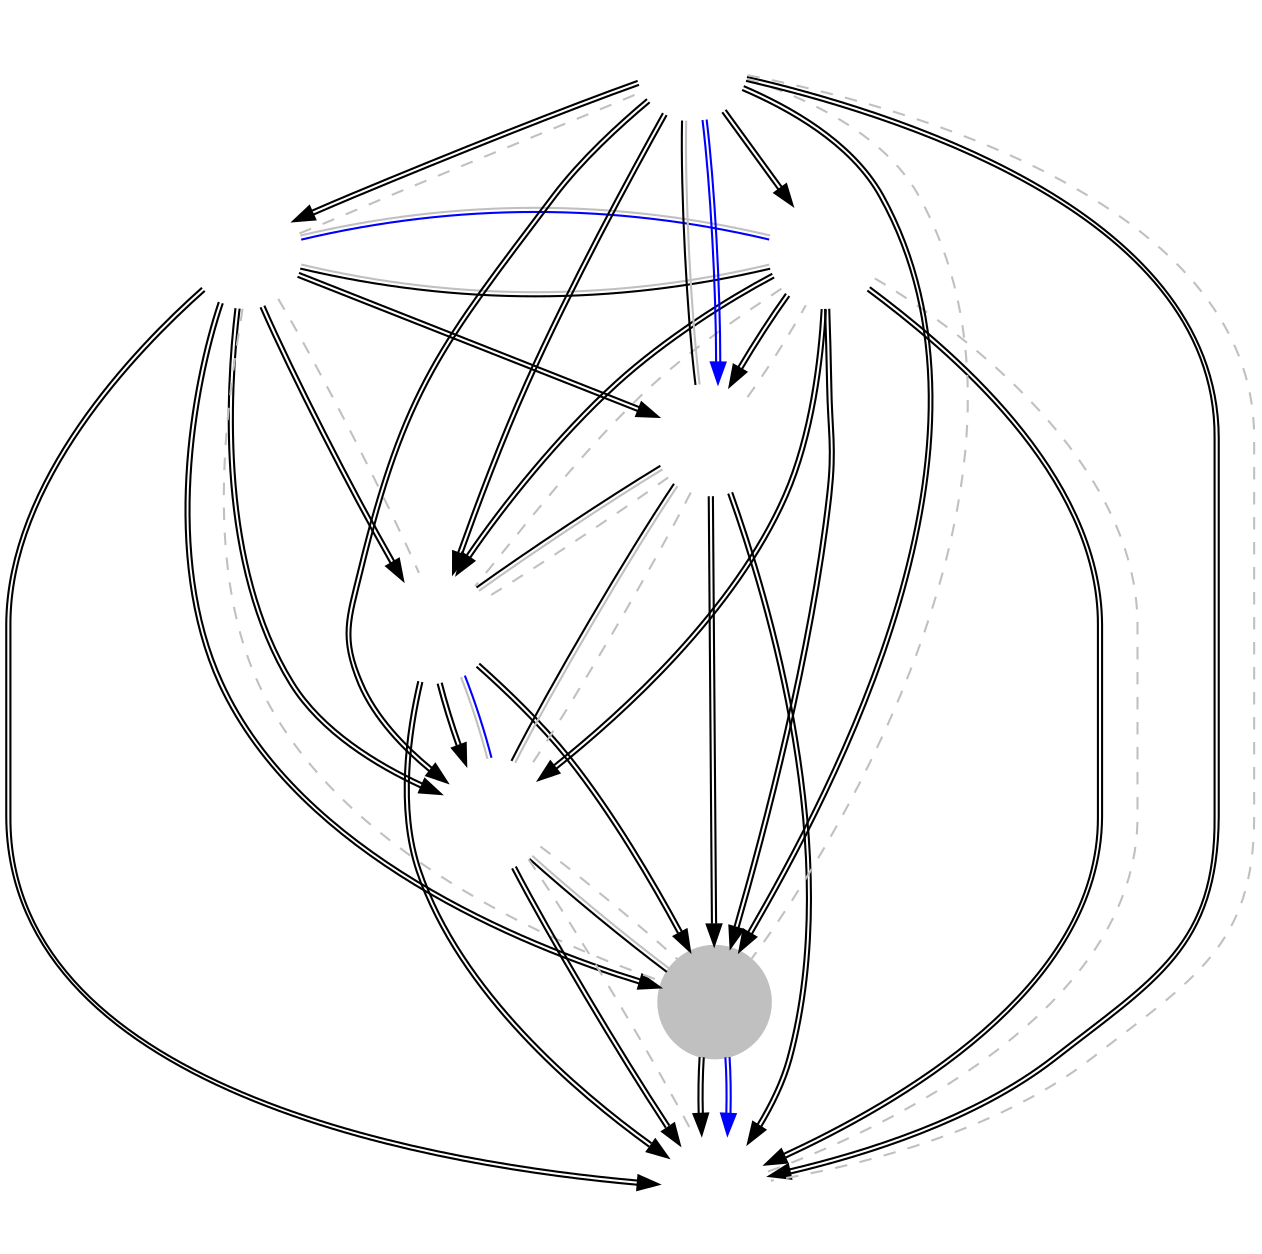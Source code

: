// vim: set ts=5 sw=5:
digraph CN {
	node [shape=circle fixedsize=true width=.75 label="" color="white"];
	imagepath="logos/";
	CE	[ image="ce.png" ]
	eStar	[ image="estar-gaming.png" ]
	RPG	[ image="rpg.png" ]
	SOA	[ image="start-over-again.png" ]
	HL	[ image="hots-lady.png" ]
	SPT	[ image="super-perfect-team.png" ]
	KT	[ image="kt.png" style="filled" color="gray" ]
	WKG	[ image="wkg.png" ]

	/* Phase 1 Aggregates */
//	CE	->	eStar	[ color="lightgray:lightgray:lightgray" ]
//	CE	->	RPG	[ color="lightgray:lightgray" ]
//	CE	->	SOA	[ color="lightgray:lightgray:lightgray" ]
//	CE	->	HL	[ color="lightgray:lightgray:lightgray" ]
//	SPT	->	CE	[ color="lightgray" ]
//	eStar	->	RPG	[ color="lightgray:lightgray:lightgray" ]
//	eStar	->	SOA	[ color="lightgray:lightgray:lightgray" ]
//	eStar	->	HL	[ color="lightgray:lightgray:lightgray" ]
//	eStar	->	SPT	[ color="lightgray:lightgray" ]
//	RPG	->	SOA	[ color="lightgray:lightgray:lightgray" ]
//	HL	->	RPG	[ color="lightgray:lightgray" ]
//	SPT	->	RPG	[ color="lightgray:lightgray:lightgray" ]
//	HL	->	SOA	[ color="lightgray:lightgray:lightgray" ]
//	SPT	->	SOA	[ color="lightgray:lightgray" ]
//	SPT	->	HL	[ color="lightgray:lightgray" ]
	
	/* State 1 Part 1 - Round 1 */
	KT	->	WKG	[ color="black:black" ]
	RPG	->	SOA	[ color="black:black" ]
	eStar	->	CE	[ color="black:gray" dir="none" constraint="false" ]
	SPT	->	HL	[ color="black:gray" dir="none" constraint="false" ]
	SPT	->	WKG	[ color="black:black" ]
	HL	->	SOA	[ color="black:gray" dir="none" constraint="false" ]
	eStar	->	KT	[ color="black:black" ]
	CE	->	RPG	[ color="black:black" ]
	SPT	->	KT	[ color="black:black" ]
	eStar	->	RPG	[ color="black:black" ]
	CE	->	HL	[ color="black:black" ]
	SOA	->	WKG	[ color="black:black" ]

	/* Stage 1 Part 1 - Round 2 */
	HL	->	RPG	[ color="black:gray" dir="none" contraint="false" ]
	SOA	->	KT	[ color="black:gray" dir="none" contraint="false" ]
	CE	->	WKG	[ color="black:black" ]
	SPT	->	eStar	[ color="black:black" ]
	eStar	->	HL	[ color="black:black" ]
	RPG	->	WKG	[ color="black:black" ]
	SPT	->	SOA	[ color="black:black" ]
	CE	->	KT	[ color="black:black" ]
	CE	->	SOA	[ color="black:black" ]
	SPT	->	RPG	[ color="black:black" ]
	eStar	->	WKG	[ color="black:black" ]
	HL	->	KT	[ color="black:black" ]

	/* Stage 1 Part 1 - Round 3 */
	HL	->	WKG	[ color="black:black" ]
	eStar	->	SOA	[ color="black:black" ]
	RPG	->	KT	[ color="black:black" ]
	SPT	->	CE	[ color="black:black" ]

	/* Stage 1 Part 2 - Round 1 */
	KT	->	WKG	[ color="blue:blue" ]
	SOA	->	RPG	[ color="blue:gray" dir="none" constraint="false" ]
	eStar	->	CE	[ color="blue:gray" dir="none" constraint="false" ]
	SPT	->	HL	[ color="blue:blue" ]

	edge [ color="gray" dir="none" constraint="false" style="dashed"]

	/* Stage 1 Part 2 - Round 2 */
	SPT	->	WKG
	HL	->	SOA
	eStar	->	KT
	CE	->	RPG
	SPT	->	KT
	eStar	->	RPG
	HL	->	CE
	SOA	->	WKG
	HL	->	RPG
	SOA	->	KT
	CE	->	WKG
	eStar	->	SPT

}
